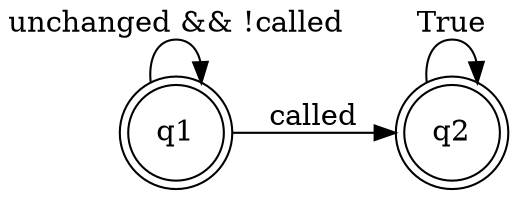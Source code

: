 digraph finite_state_machine {
	rankdir=LR;
	node [shape = doublecircle]; q1 q2;
	q1 -> q1 [ label = "unchanged && !called" ];
	q1 -> q2 [ label = "called" ];
	q2 -> q2 [ label = "True" ];
}

